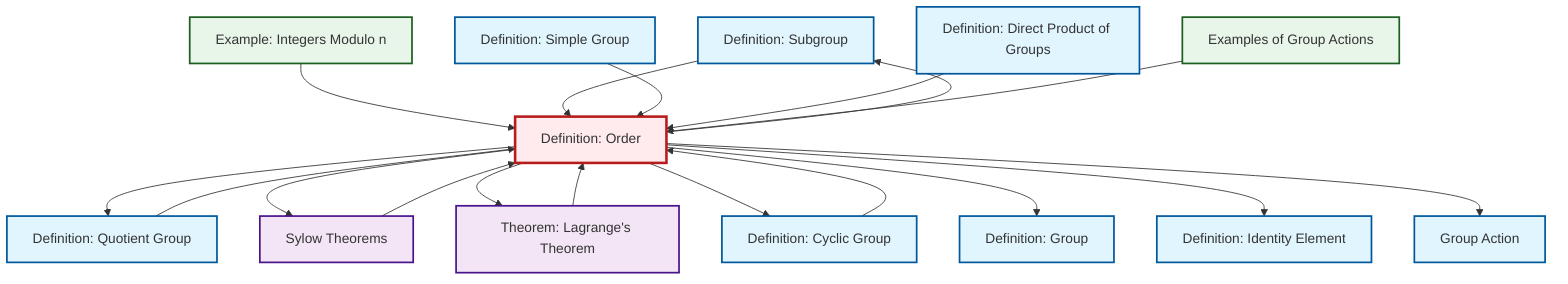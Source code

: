 graph TD
    classDef definition fill:#e1f5fe,stroke:#01579b,stroke-width:2px
    classDef theorem fill:#f3e5f5,stroke:#4a148c,stroke-width:2px
    classDef axiom fill:#fff3e0,stroke:#e65100,stroke-width:2px
    classDef example fill:#e8f5e9,stroke:#1b5e20,stroke-width:2px
    classDef current fill:#ffebee,stroke:#b71c1c,stroke-width:3px
    def-group["Definition: Group"]:::definition
    def-subgroup["Definition: Subgroup"]:::definition
    def-direct-product["Definition: Direct Product of Groups"]:::definition
    def-identity-element["Definition: Identity Element"]:::definition
    ex-quotient-integers-mod-n["Example: Integers Modulo n"]:::example
    ex-group-action-examples["Examples of Group Actions"]:::example
    def-quotient-group["Definition: Quotient Group"]:::definition
    def-simple-group["Definition: Simple Group"]:::definition
    def-group-action["Group Action"]:::definition
    thm-lagrange["Theorem: Lagrange's Theorem"]:::theorem
    thm-sylow["Sylow Theorems"]:::theorem
    def-order["Definition: Order"]:::definition
    def-cyclic-group["Definition: Cyclic Group"]:::definition
    def-order --> def-quotient-group
    def-order --> thm-sylow
    ex-quotient-integers-mod-n --> def-order
    def-order --> thm-lagrange
    thm-lagrange --> def-order
    def-order --> def-cyclic-group
    def-order --> def-subgroup
    def-subgroup --> def-order
    def-order --> def-group
    def-order --> def-identity-element
    thm-sylow --> def-order
    def-order --> def-group-action
    def-simple-group --> def-order
    def-quotient-group --> def-order
    def-direct-product --> def-order
    def-cyclic-group --> def-order
    ex-group-action-examples --> def-order
    class def-order current